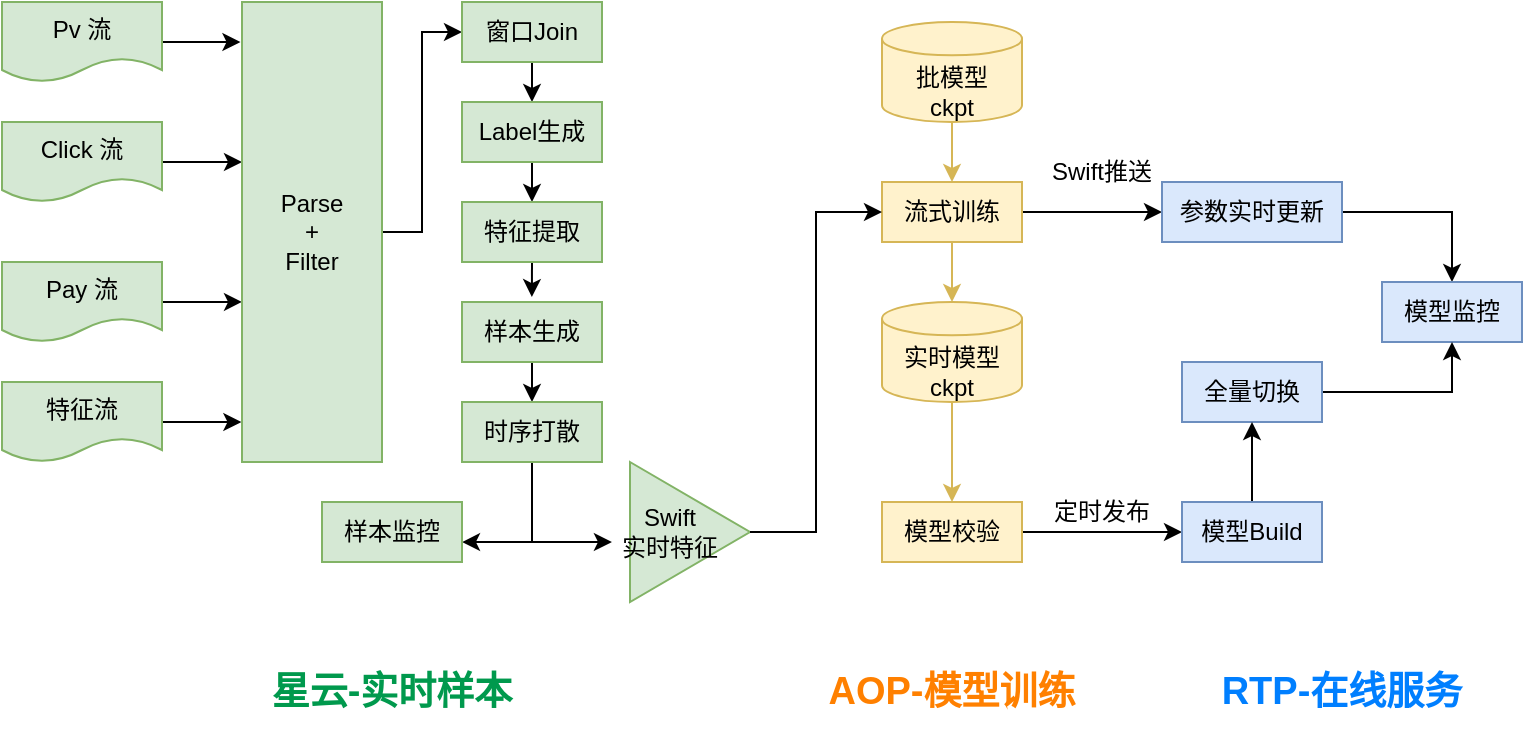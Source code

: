 <mxfile version="20.6.0" type="github">
  <diagram id="C66Qxe7rhfVbxuxMDlhI" name="第 1 页">
    <mxGraphModel dx="946" dy="614" grid="1" gridSize="10" guides="1" tooltips="1" connect="1" arrows="1" fold="1" page="1" pageScale="1" pageWidth="827" pageHeight="1169" math="0" shadow="0">
      <root>
        <mxCell id="0" />
        <mxCell id="1" parent="0" />
        <mxCell id="xKPZJcg6HADtgQdfzsak-47" style="edgeStyle=orthogonalEdgeStyle;rounded=0;orthogonalLoop=1;jettySize=auto;html=1;exitX=1;exitY=0.5;exitDx=0;exitDy=0;entryX=-0.011;entryY=0.087;entryDx=0;entryDy=0;entryPerimeter=0;fillColor=#d5e8d4;strokeColor=#000000;" parent="1" source="xKPZJcg6HADtgQdfzsak-1" target="xKPZJcg6HADtgQdfzsak-5" edge="1">
          <mxGeometry relative="1" as="geometry" />
        </mxCell>
        <mxCell id="xKPZJcg6HADtgQdfzsak-1" value="Pv 流" style="shape=document;whiteSpace=wrap;html=1;boundedLbl=1;fillColor=#d5e8d4;strokeColor=#82b366;" parent="1" vertex="1">
          <mxGeometry x="110" y="170" width="80" height="40" as="geometry" />
        </mxCell>
        <mxCell id="xKPZJcg6HADtgQdfzsak-48" style="edgeStyle=orthogonalEdgeStyle;rounded=0;orthogonalLoop=1;jettySize=auto;html=1;exitX=1;exitY=0.5;exitDx=0;exitDy=0;entryX=0;entryY=0.348;entryDx=0;entryDy=0;entryPerimeter=0;fillColor=#d5e8d4;strokeColor=#000000;" parent="1" source="xKPZJcg6HADtgQdfzsak-2" target="xKPZJcg6HADtgQdfzsak-5" edge="1">
          <mxGeometry relative="1" as="geometry" />
        </mxCell>
        <mxCell id="xKPZJcg6HADtgQdfzsak-2" value="Click 流" style="shape=document;whiteSpace=wrap;html=1;boundedLbl=1;fillColor=#d5e8d4;strokeColor=#82b366;" parent="1" vertex="1">
          <mxGeometry x="110" y="230" width="80" height="40" as="geometry" />
        </mxCell>
        <mxCell id="xKPZJcg6HADtgQdfzsak-49" style="edgeStyle=orthogonalEdgeStyle;rounded=0;orthogonalLoop=1;jettySize=auto;html=1;exitX=1;exitY=0.5;exitDx=0;exitDy=0;entryX=0;entryY=0.652;entryDx=0;entryDy=0;entryPerimeter=0;fillColor=#d5e8d4;strokeColor=#000000;" parent="1" source="xKPZJcg6HADtgQdfzsak-3" target="xKPZJcg6HADtgQdfzsak-5" edge="1">
          <mxGeometry relative="1" as="geometry" />
        </mxCell>
        <mxCell id="xKPZJcg6HADtgQdfzsak-3" value="Pay 流" style="shape=document;whiteSpace=wrap;html=1;boundedLbl=1;fillColor=#d5e8d4;strokeColor=#82b366;" parent="1" vertex="1">
          <mxGeometry x="110" y="300" width="80" height="40" as="geometry" />
        </mxCell>
        <mxCell id="xKPZJcg6HADtgQdfzsak-50" style="edgeStyle=orthogonalEdgeStyle;rounded=0;orthogonalLoop=1;jettySize=auto;html=1;exitX=1;exitY=0.5;exitDx=0;exitDy=0;entryX=-0.005;entryY=0.914;entryDx=0;entryDy=0;entryPerimeter=0;fillColor=#d5e8d4;strokeColor=#000000;" parent="1" source="xKPZJcg6HADtgQdfzsak-4" target="xKPZJcg6HADtgQdfzsak-5" edge="1">
          <mxGeometry relative="1" as="geometry" />
        </mxCell>
        <mxCell id="xKPZJcg6HADtgQdfzsak-4" value="特征流" style="shape=document;whiteSpace=wrap;html=1;boundedLbl=1;fillColor=#d5e8d4;strokeColor=#82b366;" parent="1" vertex="1">
          <mxGeometry x="110" y="360" width="80" height="40" as="geometry" />
        </mxCell>
        <mxCell id="xKPZJcg6HADtgQdfzsak-51" style="edgeStyle=orthogonalEdgeStyle;rounded=0;orthogonalLoop=1;jettySize=auto;html=1;exitX=1;exitY=0.5;exitDx=0;exitDy=0;entryX=0;entryY=0.5;entryDx=0;entryDy=0;fillColor=#d5e8d4;strokeColor=#000000;" parent="1" source="xKPZJcg6HADtgQdfzsak-5" target="xKPZJcg6HADtgQdfzsak-6" edge="1">
          <mxGeometry relative="1" as="geometry" />
        </mxCell>
        <mxCell id="xKPZJcg6HADtgQdfzsak-5" value="Parse&lt;br&gt;+&lt;br&gt;Filter" style="rounded=0;whiteSpace=wrap;html=1;fillColor=#d5e8d4;strokeColor=#82b366;" parent="1" vertex="1">
          <mxGeometry x="230" y="170" width="70" height="230" as="geometry" />
        </mxCell>
        <mxCell id="xKPZJcg6HADtgQdfzsak-52" style="edgeStyle=orthogonalEdgeStyle;rounded=0;orthogonalLoop=1;jettySize=auto;html=1;exitX=0.5;exitY=1;exitDx=0;exitDy=0;entryX=0.5;entryY=0;entryDx=0;entryDy=0;fillColor=#d5e8d4;strokeColor=#000000;" parent="1" source="xKPZJcg6HADtgQdfzsak-6" target="xKPZJcg6HADtgQdfzsak-7" edge="1">
          <mxGeometry relative="1" as="geometry" />
        </mxCell>
        <mxCell id="xKPZJcg6HADtgQdfzsak-6" value="窗口Join" style="rounded=0;whiteSpace=wrap;html=1;fillColor=#d5e8d4;strokeColor=#82b366;" parent="1" vertex="1">
          <mxGeometry x="340" y="170" width="70" height="30" as="geometry" />
        </mxCell>
        <mxCell id="xKPZJcg6HADtgQdfzsak-53" style="edgeStyle=orthogonalEdgeStyle;rounded=0;orthogonalLoop=1;jettySize=auto;html=1;exitX=0.5;exitY=1;exitDx=0;exitDy=0;entryX=0.5;entryY=0;entryDx=0;entryDy=0;fillColor=#d5e8d4;strokeColor=#000000;" parent="1" source="xKPZJcg6HADtgQdfzsak-7" target="xKPZJcg6HADtgQdfzsak-8" edge="1">
          <mxGeometry relative="1" as="geometry" />
        </mxCell>
        <mxCell id="xKPZJcg6HADtgQdfzsak-7" value="Label生成" style="rounded=0;whiteSpace=wrap;html=1;fillColor=#d5e8d4;strokeColor=#82b366;" parent="1" vertex="1">
          <mxGeometry x="340" y="220" width="70" height="30" as="geometry" />
        </mxCell>
        <mxCell id="xKPZJcg6HADtgQdfzsak-54" style="edgeStyle=orthogonalEdgeStyle;rounded=0;orthogonalLoop=1;jettySize=auto;html=1;exitX=0.5;exitY=1;exitDx=0;exitDy=0;entryX=0.499;entryY=-0.082;entryDx=0;entryDy=0;entryPerimeter=0;fillColor=#d5e8d4;strokeColor=#000000;" parent="1" source="xKPZJcg6HADtgQdfzsak-8" target="xKPZJcg6HADtgQdfzsak-9" edge="1">
          <mxGeometry relative="1" as="geometry" />
        </mxCell>
        <mxCell id="xKPZJcg6HADtgQdfzsak-8" value="特征提取&lt;span style=&quot;color: rgba(0, 0, 0, 0); font-family: monospace; font-size: 0px; text-align: start;&quot;&gt;%3CmxGraphModel%3E%3Croot%3E%3CmxCell%20id%3D%220%22%2F%3E%3CmxCell%20id%3D%221%22%20parent%3D%220%22%2F%3E%3CmxCell%20id%3D%222%22%20value%3D%22Label%E7%94%9F%E6%88%90%22%20style%3D%22rounded%3D0%3BwhiteSpace%3Dwrap%3Bhtml%3D1%3B%22%20vertex%3D%221%22%20parent%3D%221%22%3E%3CmxGeometry%20x%3D%22340%22%20y%3D%22210%22%20width%3D%2270%22%20height%3D%2230%22%20as%3D%22geometry%22%2F%3E%3C%2FmxCell%3E%3C%2Froot%3E%3C%2FmxGraphModel%3E&lt;/span&gt;" style="rounded=0;whiteSpace=wrap;html=1;fillColor=#d5e8d4;strokeColor=#82b366;" parent="1" vertex="1">
          <mxGeometry x="340" y="270" width="70" height="30" as="geometry" />
        </mxCell>
        <mxCell id="xKPZJcg6HADtgQdfzsak-55" style="edgeStyle=orthogonalEdgeStyle;rounded=0;orthogonalLoop=1;jettySize=auto;html=1;exitX=0.5;exitY=1;exitDx=0;exitDy=0;entryX=0.5;entryY=0;entryDx=0;entryDy=0;fillColor=#d5e8d4;strokeColor=#000000;" parent="1" source="xKPZJcg6HADtgQdfzsak-9" target="xKPZJcg6HADtgQdfzsak-10" edge="1">
          <mxGeometry relative="1" as="geometry" />
        </mxCell>
        <mxCell id="xKPZJcg6HADtgQdfzsak-9" value="样本生成" style="rounded=0;whiteSpace=wrap;html=1;fillColor=#d5e8d4;strokeColor=#82b366;" parent="1" vertex="1">
          <mxGeometry x="340" y="320" width="70" height="30" as="geometry" />
        </mxCell>
        <mxCell id="xKPZJcg6HADtgQdfzsak-56" style="edgeStyle=orthogonalEdgeStyle;rounded=0;orthogonalLoop=1;jettySize=auto;html=1;exitX=0.5;exitY=1;exitDx=0;exitDy=0;entryX=1;entryY=0.667;entryDx=0;entryDy=0;entryPerimeter=0;fillColor=#d5e8d4;strokeColor=#000000;" parent="1" source="xKPZJcg6HADtgQdfzsak-10" target="xKPZJcg6HADtgQdfzsak-11" edge="1">
          <mxGeometry relative="1" as="geometry" />
        </mxCell>
        <mxCell id="xKPZJcg6HADtgQdfzsak-57" style="edgeStyle=orthogonalEdgeStyle;rounded=0;orthogonalLoop=1;jettySize=auto;html=1;exitX=0.5;exitY=1;exitDx=0;exitDy=0;entryX=0.016;entryY=0.668;entryDx=0;entryDy=0;entryPerimeter=0;fillColor=#d5e8d4;strokeColor=#000000;" parent="1" source="xKPZJcg6HADtgQdfzsak-10" target="xKPZJcg6HADtgQdfzsak-13" edge="1">
          <mxGeometry relative="1" as="geometry">
            <Array as="points">
              <mxPoint x="375" y="440" />
            </Array>
          </mxGeometry>
        </mxCell>
        <mxCell id="xKPZJcg6HADtgQdfzsak-10" value="时序打散" style="rounded=0;whiteSpace=wrap;html=1;fillColor=#d5e8d4;strokeColor=#82b366;" parent="1" vertex="1">
          <mxGeometry x="340" y="370" width="70" height="30" as="geometry" />
        </mxCell>
        <mxCell id="xKPZJcg6HADtgQdfzsak-11" value="样本监控" style="rounded=0;whiteSpace=wrap;html=1;fillColor=#d5e8d4;strokeColor=#82b366;" parent="1" vertex="1">
          <mxGeometry x="270" y="420" width="70" height="30" as="geometry" />
        </mxCell>
        <mxCell id="xKPZJcg6HADtgQdfzsak-14" value="" style="group" parent="1" vertex="1" connectable="0">
          <mxGeometry x="414" y="400" width="70" height="70" as="geometry" />
        </mxCell>
        <mxCell id="xKPZJcg6HADtgQdfzsak-12" value="&lt;div style=&quot;text-align: left;&quot;&gt;&lt;br&gt;&lt;/div&gt;" style="triangle;whiteSpace=wrap;html=1;fillColor=#d5e8d4;strokeColor=#82b366;" parent="xKPZJcg6HADtgQdfzsak-14" vertex="1">
          <mxGeometry x="10" width="60" height="70" as="geometry" />
        </mxCell>
        <mxCell id="xKPZJcg6HADtgQdfzsak-13" value="Swift&lt;br&gt;实时特征" style="text;html=1;strokeColor=none;fillColor=none;align=center;verticalAlign=middle;whiteSpace=wrap;rounded=0;" parent="xKPZJcg6HADtgQdfzsak-14" vertex="1">
          <mxGeometry y="20" width="60" height="30" as="geometry" />
        </mxCell>
        <mxCell id="xKPZJcg6HADtgQdfzsak-33" value="" style="group" parent="1" vertex="1" connectable="0">
          <mxGeometry x="550" y="180" width="70" height="50" as="geometry" />
        </mxCell>
        <mxCell id="xKPZJcg6HADtgQdfzsak-29" value="" style="strokeWidth=1;html=1;shape=mxgraph.flowchart.database;whiteSpace=wrap;fillColor=#fff2cc;strokeColor=#d6b656;" parent="xKPZJcg6HADtgQdfzsak-33" vertex="1">
          <mxGeometry width="70" height="50" as="geometry" />
        </mxCell>
        <mxCell id="xKPZJcg6HADtgQdfzsak-32" value="批模型&lt;br&gt;ckpt" style="text;html=1;strokeColor=none;fillColor=none;align=center;verticalAlign=middle;whiteSpace=wrap;rounded=0;" parent="xKPZJcg6HADtgQdfzsak-33" vertex="1">
          <mxGeometry x="5" y="20" width="60" height="30" as="geometry" />
        </mxCell>
        <mxCell id="xKPZJcg6HADtgQdfzsak-60" style="edgeStyle=orthogonalEdgeStyle;rounded=0;orthogonalLoop=1;jettySize=auto;html=1;exitX=0.5;exitY=1;exitDx=0;exitDy=0;entryX=0.5;entryY=0;entryDx=0;entryDy=0;entryPerimeter=0;fillColor=#fff2cc;strokeColor=#d6b656;" parent="1" source="xKPZJcg6HADtgQdfzsak-34" target="xKPZJcg6HADtgQdfzsak-36" edge="1">
          <mxGeometry relative="1" as="geometry" />
        </mxCell>
        <mxCell id="xKPZJcg6HADtgQdfzsak-63" style="edgeStyle=orthogonalEdgeStyle;rounded=0;orthogonalLoop=1;jettySize=auto;html=1;exitX=1;exitY=0.5;exitDx=0;exitDy=0;entryX=0;entryY=0.5;entryDx=0;entryDy=0;" parent="1" source="xKPZJcg6HADtgQdfzsak-34" target="xKPZJcg6HADtgQdfzsak-39" edge="1">
          <mxGeometry relative="1" as="geometry" />
        </mxCell>
        <mxCell id="xKPZJcg6HADtgQdfzsak-34" value="流式训练" style="rounded=0;whiteSpace=wrap;html=1;fillColor=#fff2cc;strokeColor=#d6b656;" parent="1" vertex="1">
          <mxGeometry x="550" y="260" width="70" height="30" as="geometry" />
        </mxCell>
        <mxCell id="xKPZJcg6HADtgQdfzsak-35" value="" style="group" parent="1" vertex="1" connectable="0">
          <mxGeometry x="550" y="320" width="70" height="50" as="geometry" />
        </mxCell>
        <mxCell id="xKPZJcg6HADtgQdfzsak-36" value="" style="strokeWidth=1;html=1;shape=mxgraph.flowchart.database;whiteSpace=wrap;fillColor=#fff2cc;strokeColor=#d6b656;" parent="xKPZJcg6HADtgQdfzsak-35" vertex="1">
          <mxGeometry width="70" height="50" as="geometry" />
        </mxCell>
        <mxCell id="xKPZJcg6HADtgQdfzsak-37" value="实时模型&lt;br&gt;ckpt" style="text;html=1;strokeColor=none;fillColor=none;align=center;verticalAlign=middle;whiteSpace=wrap;rounded=0;" parent="xKPZJcg6HADtgQdfzsak-35" vertex="1">
          <mxGeometry x="5" y="20" width="60" height="30" as="geometry" />
        </mxCell>
        <mxCell id="xKPZJcg6HADtgQdfzsak-62" style="edgeStyle=orthogonalEdgeStyle;rounded=0;orthogonalLoop=1;jettySize=auto;html=1;exitX=1;exitY=0.5;exitDx=0;exitDy=0;" parent="1" source="xKPZJcg6HADtgQdfzsak-38" target="xKPZJcg6HADtgQdfzsak-44" edge="1">
          <mxGeometry relative="1" as="geometry" />
        </mxCell>
        <mxCell id="xKPZJcg6HADtgQdfzsak-38" value="模型校验" style="rounded=0;whiteSpace=wrap;html=1;fillColor=#fff2cc;strokeColor=#d6b656;" parent="1" vertex="1">
          <mxGeometry x="550" y="420" width="70" height="30" as="geometry" />
        </mxCell>
        <mxCell id="xKPZJcg6HADtgQdfzsak-64" style="edgeStyle=orthogonalEdgeStyle;rounded=0;orthogonalLoop=1;jettySize=auto;html=1;exitX=1;exitY=0.5;exitDx=0;exitDy=0;fillColor=#dae8fc;strokeColor=#000000;" parent="1" source="xKPZJcg6HADtgQdfzsak-39" target="xKPZJcg6HADtgQdfzsak-42" edge="1">
          <mxGeometry relative="1" as="geometry" />
        </mxCell>
        <mxCell id="xKPZJcg6HADtgQdfzsak-39" value="参数实时更新" style="rounded=0;whiteSpace=wrap;html=1;fillColor=#dae8fc;strokeColor=#6c8ebf;" parent="1" vertex="1">
          <mxGeometry x="690" y="260" width="90" height="30" as="geometry" />
        </mxCell>
        <mxCell id="xKPZJcg6HADtgQdfzsak-42" value="模型监控" style="rounded=0;whiteSpace=wrap;html=1;fillColor=#dae8fc;strokeColor=#6c8ebf;" parent="1" vertex="1">
          <mxGeometry x="800" y="310" width="70" height="30" as="geometry" />
        </mxCell>
        <mxCell id="xKPZJcg6HADtgQdfzsak-65" style="edgeStyle=orthogonalEdgeStyle;rounded=0;orthogonalLoop=1;jettySize=auto;html=1;exitX=1;exitY=0.5;exitDx=0;exitDy=0;entryX=0.5;entryY=1;entryDx=0;entryDy=0;fillColor=#dae8fc;strokeColor=#000000;" parent="1" source="xKPZJcg6HADtgQdfzsak-43" target="xKPZJcg6HADtgQdfzsak-42" edge="1">
          <mxGeometry relative="1" as="geometry" />
        </mxCell>
        <mxCell id="xKPZJcg6HADtgQdfzsak-43" value="全量切换&lt;span style=&quot;color: rgba(0, 0, 0, 0); font-family: monospace; font-size: 0px; text-align: start;&quot;&gt;%3CmxGraphModel%3E%3Croot%3E%3CmxCell%20id%3D%220%22%2F%3E%3CmxCell%20id%3D%221%22%20parent%3D%220%22%2F%3E%3CmxCell%20id%3D%222%22%20value%3D%22%E6%A8%A1%E5%9E%8B%E7%9B%91%E6%8E%A7%22%20style%3D%22rounded%3D0%3BwhiteSpace%3Dwrap%3Bhtml%3D1%3B%22%20vertex%3D%221%22%20parent%3D%221%22%3E%3CmxGeometry%20x%3D%22800%22%20y%3D%22310%22%20width%3D%2270%22%20height%3D%2230%22%20as%3D%22geometry%22%2F%3E%3C%2FmxCell%3E%3C%2Froot%3E%3C%2FmxGraphModel%3E&lt;/span&gt;" style="rounded=0;whiteSpace=wrap;html=1;fillColor=#dae8fc;strokeColor=#6c8ebf;" parent="1" vertex="1">
          <mxGeometry x="700" y="350" width="70" height="30" as="geometry" />
        </mxCell>
        <mxCell id="xKPZJcg6HADtgQdfzsak-66" style="edgeStyle=orthogonalEdgeStyle;rounded=0;orthogonalLoop=1;jettySize=auto;html=1;exitX=0.5;exitY=0;exitDx=0;exitDy=0;fillColor=#dae8fc;strokeColor=#000000;" parent="1" source="xKPZJcg6HADtgQdfzsak-44" target="xKPZJcg6HADtgQdfzsak-43" edge="1">
          <mxGeometry relative="1" as="geometry" />
        </mxCell>
        <mxCell id="xKPZJcg6HADtgQdfzsak-44" value="模型Build" style="rounded=0;whiteSpace=wrap;html=1;fillColor=#dae8fc;strokeColor=#6c8ebf;" parent="1" vertex="1">
          <mxGeometry x="700" y="420" width="70" height="30" as="geometry" />
        </mxCell>
        <mxCell id="xKPZJcg6HADtgQdfzsak-58" style="edgeStyle=orthogonalEdgeStyle;rounded=0;orthogonalLoop=1;jettySize=auto;html=1;exitX=1;exitY=0.5;exitDx=0;exitDy=0;entryX=0;entryY=0.5;entryDx=0;entryDy=0;" parent="1" source="xKPZJcg6HADtgQdfzsak-12" target="xKPZJcg6HADtgQdfzsak-34" edge="1">
          <mxGeometry relative="1" as="geometry" />
        </mxCell>
        <mxCell id="xKPZJcg6HADtgQdfzsak-59" style="edgeStyle=orthogonalEdgeStyle;rounded=0;orthogonalLoop=1;jettySize=auto;html=1;exitX=0.5;exitY=1;exitDx=0;exitDy=0;entryX=0.5;entryY=0;entryDx=0;entryDy=0;fillColor=#fff2cc;strokeColor=#d6b656;" parent="1" source="xKPZJcg6HADtgQdfzsak-32" target="xKPZJcg6HADtgQdfzsak-34" edge="1">
          <mxGeometry relative="1" as="geometry" />
        </mxCell>
        <mxCell id="xKPZJcg6HADtgQdfzsak-61" style="edgeStyle=orthogonalEdgeStyle;rounded=0;orthogonalLoop=1;jettySize=auto;html=1;exitX=0.5;exitY=1;exitDx=0;exitDy=0;entryX=0.5;entryY=0;entryDx=0;entryDy=0;fillColor=#fff2cc;strokeColor=#d6b656;" parent="1" source="xKPZJcg6HADtgQdfzsak-37" target="xKPZJcg6HADtgQdfzsak-38" edge="1">
          <mxGeometry relative="1" as="geometry" />
        </mxCell>
        <mxCell id="xKPZJcg6HADtgQdfzsak-67" value="Swift推送" style="text;html=1;strokeColor=none;fillColor=none;align=center;verticalAlign=middle;whiteSpace=wrap;rounded=0;strokeWidth=1;" parent="1" vertex="1">
          <mxGeometry x="630" y="240" width="60" height="30" as="geometry" />
        </mxCell>
        <mxCell id="xKPZJcg6HADtgQdfzsak-68" value="定时发布" style="text;html=1;strokeColor=none;fillColor=none;align=center;verticalAlign=middle;whiteSpace=wrap;rounded=0;strokeWidth=1;" parent="1" vertex="1">
          <mxGeometry x="630" y="410" width="60" height="30" as="geometry" />
        </mxCell>
        <mxCell id="pmXyRujqPZZh_xKghwm2-1" value="&lt;h4&gt;&lt;b&gt;&lt;font color=&quot;#00994d&quot; style=&quot;font-size: 19px;&quot;&gt;星云-实时样本&lt;/font&gt;&lt;/b&gt;&lt;/h4&gt;" style="text;html=1;strokeColor=none;fillColor=none;align=center;verticalAlign=middle;whiteSpace=wrap;rounded=0;" parent="1" vertex="1">
          <mxGeometry x="225" y="500" width="160" height="30" as="geometry" />
        </mxCell>
        <mxCell id="pmXyRujqPZZh_xKghwm2-4" value="&lt;h4&gt;&lt;b&gt;&lt;font color=&quot;#ff8000&quot; style=&quot;font-size: 19px;&quot;&gt;AOP-模型训练&lt;/font&gt;&lt;/b&gt;&lt;/h4&gt;" style="text;html=1;strokeColor=none;fillColor=none;align=center;verticalAlign=middle;whiteSpace=wrap;rounded=0;" parent="1" vertex="1">
          <mxGeometry x="505" y="500" width="160" height="30" as="geometry" />
        </mxCell>
        <mxCell id="pmXyRujqPZZh_xKghwm2-5" value="&lt;h4&gt;&lt;b&gt;&lt;font color=&quot;#007fff&quot; style=&quot;font-size: 19px;&quot;&gt;RTP-在线服务&lt;/font&gt;&lt;/b&gt;&lt;/h4&gt;" style="text;html=1;strokeColor=none;fillColor=none;align=center;verticalAlign=middle;whiteSpace=wrap;rounded=0;" parent="1" vertex="1">
          <mxGeometry x="700" y="500" width="160" height="30" as="geometry" />
        </mxCell>
      </root>
    </mxGraphModel>
  </diagram>
</mxfile>

